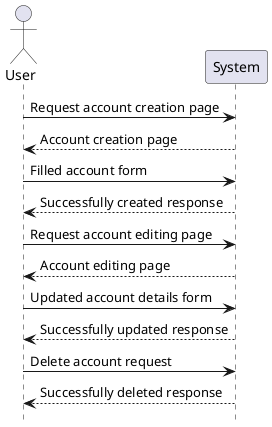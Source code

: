 @startuml
hide footbox
actor User

User -> System: Request account creation page
System --> User: Account creation page
User -> System: Filled account form
System --> User: Successfully created response
User -> System: Request account editing page
System --> User: Account editing page
User -> System: Updated account details form
System --> User: Successfully updated response
User -> System: Delete account request
System --> User: Successfully deleted response

@enduml
